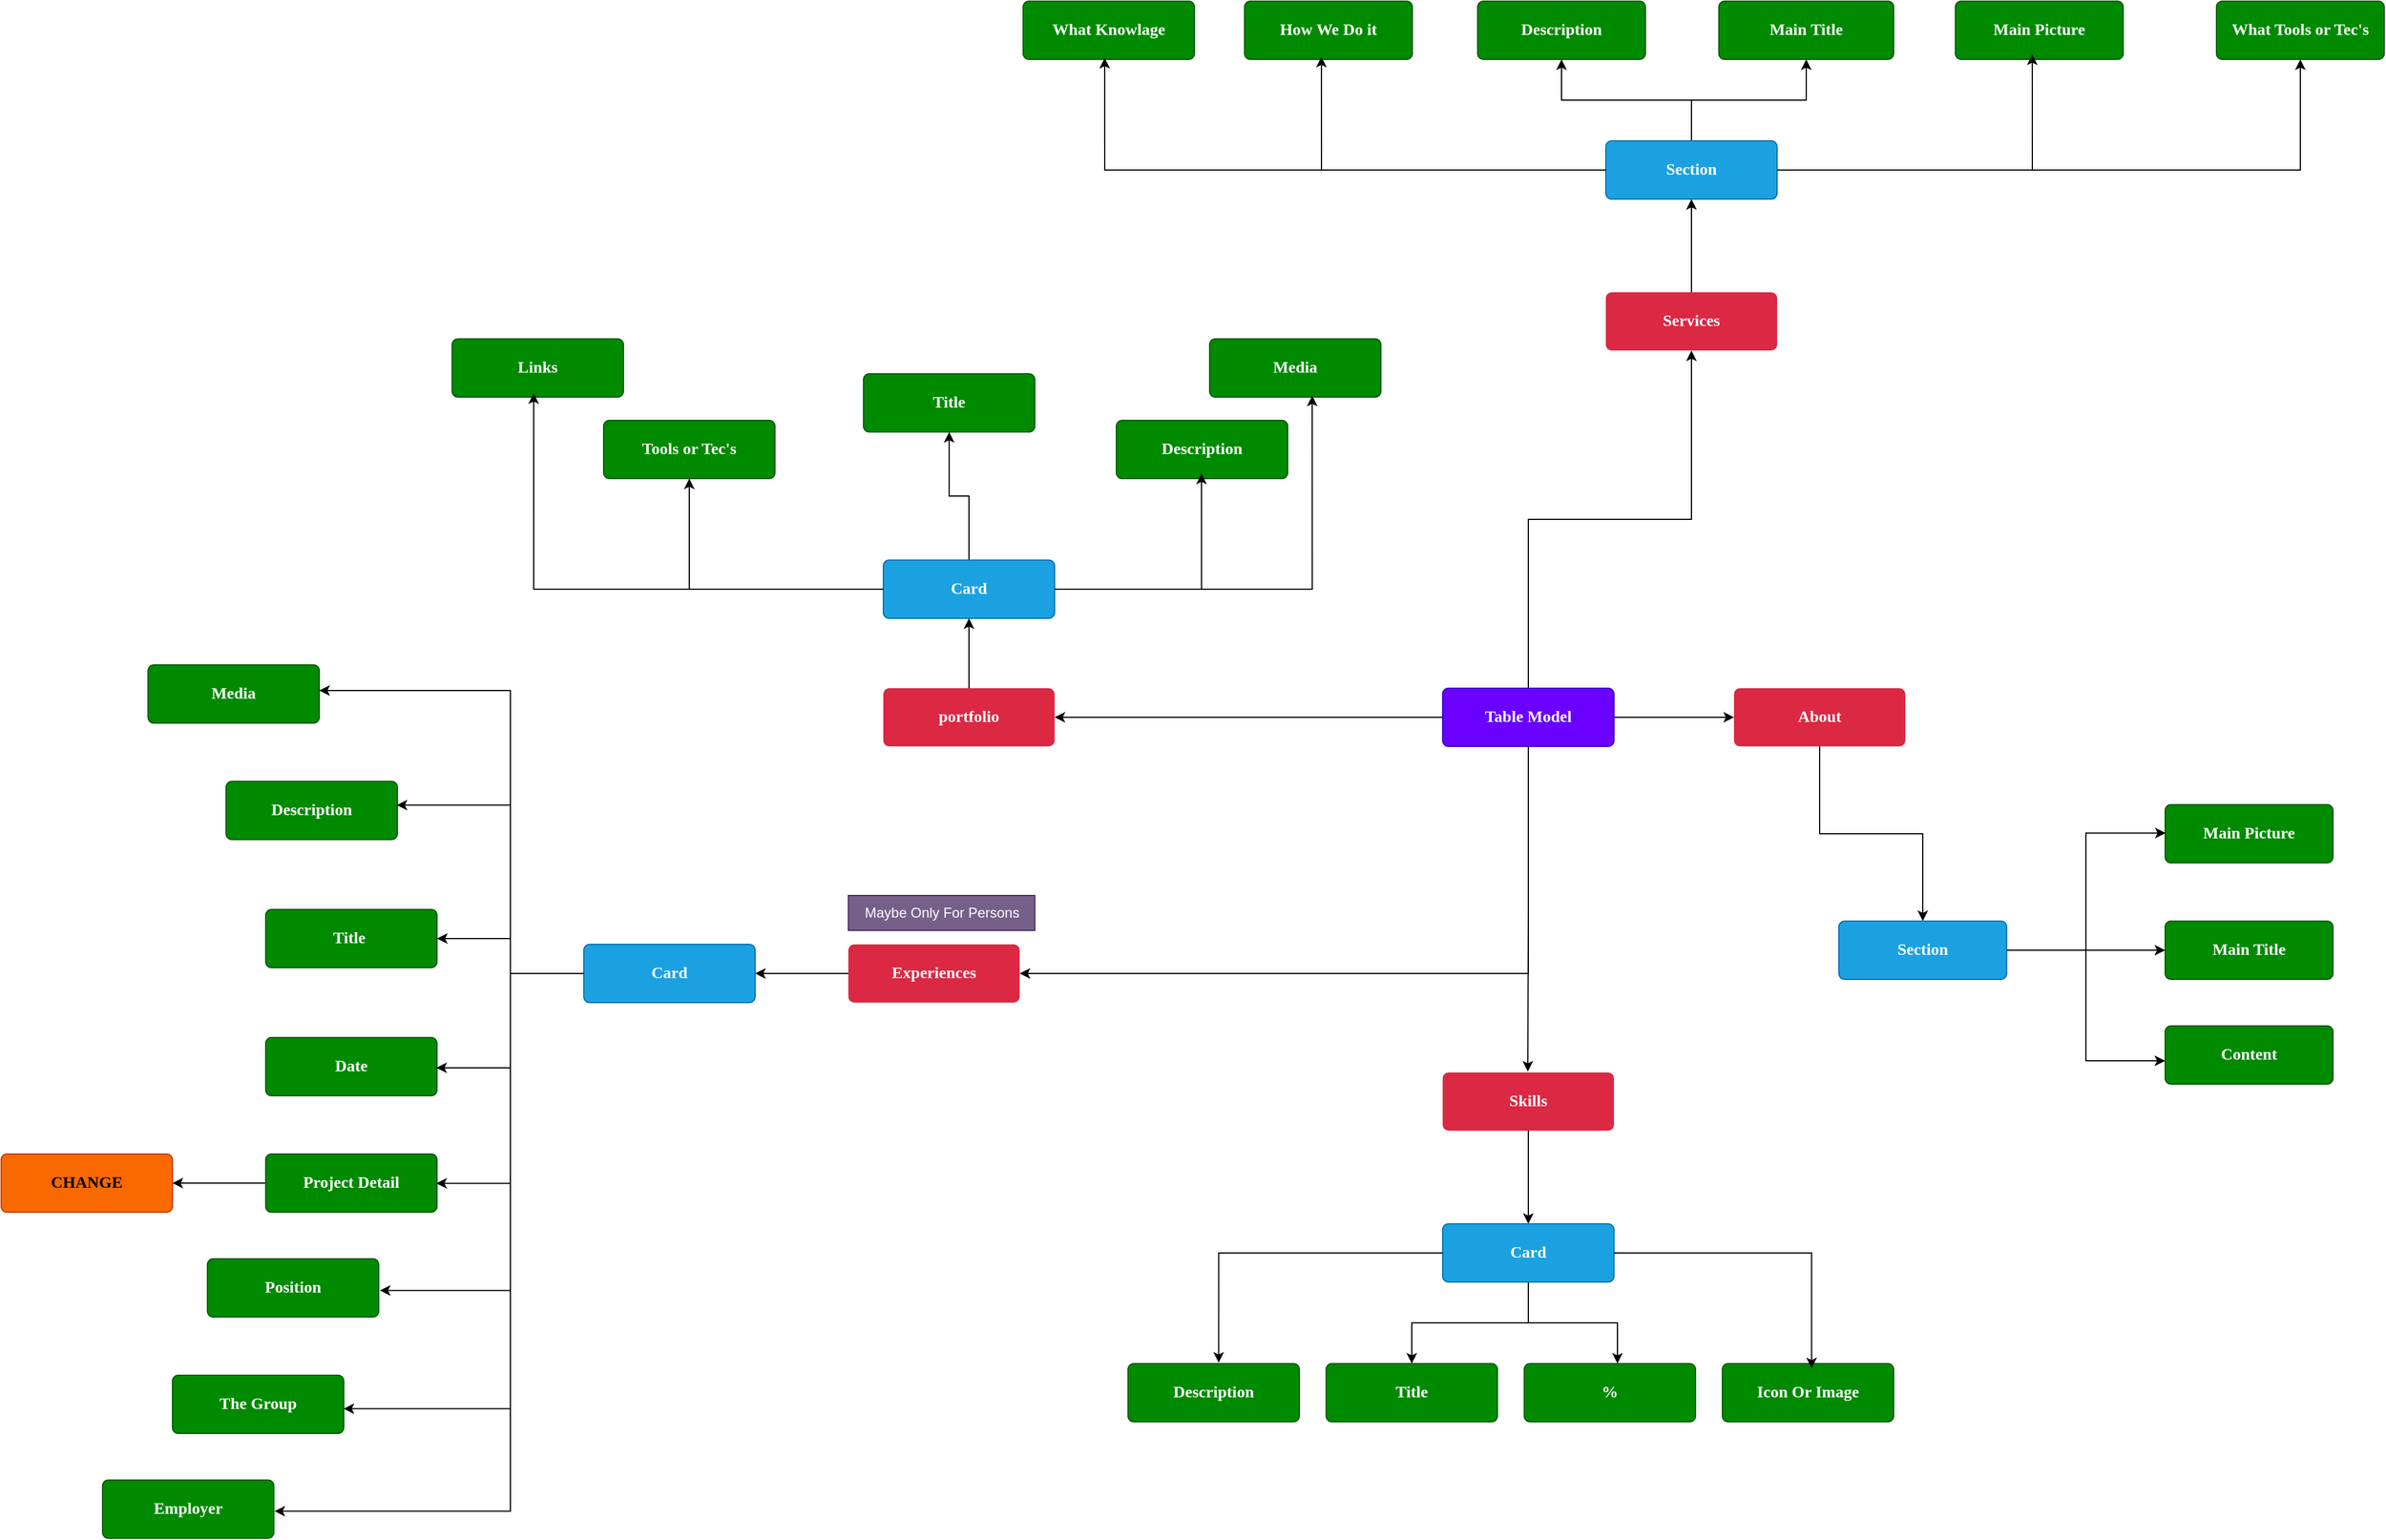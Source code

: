 <mxfile version="25.0.3">
  <diagram name="Page-1" id="B0dQ9t5vIfnBNFozEAjo">
    <mxGraphModel dx="4325" dy="2663" grid="1" gridSize="10" guides="1" tooltips="1" connect="1" arrows="1" fold="1" page="1" pageScale="1" pageWidth="850" pageHeight="1100" math="0" shadow="0">
      <root>
        <mxCell id="0" />
        <mxCell id="1" parent="0" />
        <mxCell id="iWuKo2unq0pDLqxy-SCR-3" value="" style="edgeStyle=orthogonalEdgeStyle;rounded=0;orthogonalLoop=1;jettySize=auto;html=1;" parent="1" source="iWuKo2unq0pDLqxy-SCR-1" target="iWuKo2unq0pDLqxy-SCR-2" edge="1">
          <mxGeometry relative="1" as="geometry" />
        </mxCell>
        <mxCell id="iWuKo2unq0pDLqxy-SCR-9" value="" style="edgeStyle=orthogonalEdgeStyle;rounded=0;orthogonalLoop=1;jettySize=auto;html=1;" parent="1" source="iWuKo2unq0pDLqxy-SCR-1" target="iWuKo2unq0pDLqxy-SCR-8" edge="1">
          <mxGeometry relative="1" as="geometry" />
        </mxCell>
        <mxCell id="iWuKo2unq0pDLqxy-SCR-11" value="" style="edgeStyle=orthogonalEdgeStyle;rounded=0;orthogonalLoop=1;jettySize=auto;html=1;" parent="1" source="iWuKo2unq0pDLqxy-SCR-1" target="iWuKo2unq0pDLqxy-SCR-10" edge="1">
          <mxGeometry relative="1" as="geometry" />
        </mxCell>
        <mxCell id="iWuKo2unq0pDLqxy-SCR-1" value="&lt;div style=&quot;forced-color-adjust: none;&quot;&gt;Table Model&lt;/div&gt;" style="html=1;shadow=0;dashed=0;shape=mxgraph.bootstrap.rrect;rSize=5;strokeColor=#3700CC;strokeWidth=1;fillColor=#6a00ff;fontColor=#ffffff;whiteSpace=wrap;align=center;verticalAlign=middle;spacingLeft=0;fontStyle=1;fontSize=14;spacing=5;rounded=1;glass=0;fillStyle=auto;fontFamily=Comic Sans MS;horizontal=1;textDirection=rtl;points=[];" parent="1" vertex="1">
          <mxGeometry x="310" y="20" width="147" height="50" as="geometry" />
        </mxCell>
        <mxCell id="0TLHP9tp1CeTdiGU-a-j-77" value="" style="edgeStyle=orthogonalEdgeStyle;rounded=0;orthogonalLoop=1;jettySize=auto;html=1;" edge="1" parent="1" source="iWuKo2unq0pDLqxy-SCR-2" target="0TLHP9tp1CeTdiGU-a-j-76">
          <mxGeometry relative="1" as="geometry" />
        </mxCell>
        <mxCell id="iWuKo2unq0pDLqxy-SCR-2" value="&lt;div style=&quot;forced-color-adjust: none;&quot;&gt;Services&lt;/div&gt;" style="html=1;shadow=0;dashed=0;shape=mxgraph.bootstrap.rrect;rSize=5;strokeColor=none;strokeWidth=1;fillColor=#DB2843;fontColor=#FFFFFF;whiteSpace=wrap;align=center;verticalAlign=middle;spacingLeft=0;fontStyle=1;fontSize=14;spacing=5;rounded=1;glass=0;fillStyle=auto;fontFamily=Comic Sans MS;horizontal=1;textDirection=rtl;points=[];" parent="1" vertex="1">
          <mxGeometry x="450" y="-320" width="147" height="50" as="geometry" />
        </mxCell>
        <mxCell id="0TLHP9tp1CeTdiGU-a-j-2" value="" style="edgeStyle=orthogonalEdgeStyle;rounded=0;orthogonalLoop=1;jettySize=auto;html=1;" edge="1" parent="1" source="iWuKo2unq0pDLqxy-SCR-8" target="0TLHP9tp1CeTdiGU-a-j-1">
          <mxGeometry relative="1" as="geometry" />
        </mxCell>
        <mxCell id="iWuKo2unq0pDLqxy-SCR-8" value="&lt;div style=&quot;forced-color-adjust: none;&quot;&gt;About&lt;/div&gt;" style="html=1;shadow=0;dashed=0;shape=mxgraph.bootstrap.rrect;rSize=5;strokeColor=none;strokeWidth=1;fillColor=#DB2843;fontColor=#FFFFFF;whiteSpace=wrap;align=center;verticalAlign=middle;spacingLeft=0;fontStyle=1;fontSize=14;spacing=5;rounded=1;glass=0;fillStyle=auto;fontFamily=Comic Sans MS;horizontal=1;textDirection=rtl;points=[];" parent="1" vertex="1">
          <mxGeometry x="560" y="20" width="147" height="50" as="geometry" />
        </mxCell>
        <mxCell id="0TLHP9tp1CeTdiGU-a-j-58" value="" style="edgeStyle=orthogonalEdgeStyle;rounded=0;orthogonalLoop=1;jettySize=auto;html=1;" edge="1" parent="1" source="iWuKo2unq0pDLqxy-SCR-10" target="0TLHP9tp1CeTdiGU-a-j-57">
          <mxGeometry relative="1" as="geometry" />
        </mxCell>
        <mxCell id="iWuKo2unq0pDLqxy-SCR-10" value="&lt;div style=&quot;forced-color-adjust: none;&quot;&gt;portfolio&lt;/div&gt;" style="html=1;shadow=0;dashed=0;shape=mxgraph.bootstrap.rrect;rSize=5;strokeColor=none;strokeWidth=1;fillColor=#DB2843;fontColor=#FFFFFF;whiteSpace=wrap;align=center;verticalAlign=middle;spacingLeft=0;fontStyle=1;fontSize=14;spacing=5;rounded=1;glass=0;fillStyle=auto;fontFamily=Comic Sans MS;horizontal=1;textDirection=rtl;points=[];" parent="1" vertex="1">
          <mxGeometry x="-170" y="20" width="147" height="50" as="geometry" />
        </mxCell>
        <mxCell id="0TLHP9tp1CeTdiGU-a-j-27" value="" style="edgeStyle=orthogonalEdgeStyle;rounded=0;orthogonalLoop=1;jettySize=auto;html=1;" edge="1" parent="1" source="iWuKo2unq0pDLqxy-SCR-12" target="0TLHP9tp1CeTdiGU-a-j-26">
          <mxGeometry relative="1" as="geometry" />
        </mxCell>
        <mxCell id="iWuKo2unq0pDLqxy-SCR-12" value="&lt;div style=&quot;forced-color-adjust: none;&quot;&gt;Experiences&lt;/div&gt;" style="html=1;shadow=0;dashed=0;shape=mxgraph.bootstrap.rrect;rSize=5;strokeColor=none;strokeWidth=1;fillColor=#DB2843;fontColor=#FFFFFF;whiteSpace=wrap;align=center;verticalAlign=middle;spacingLeft=0;fontStyle=1;fontSize=14;spacing=5;rounded=1;glass=0;fillStyle=auto;fontFamily=Comic Sans MS;horizontal=1;textDirection=rtl;points=[];" parent="1" vertex="1">
          <mxGeometry x="-200" y="240" width="147" height="50" as="geometry" />
        </mxCell>
        <mxCell id="0TLHP9tp1CeTdiGU-a-j-14" value="" style="edgeStyle=orthogonalEdgeStyle;rounded=0;orthogonalLoop=1;jettySize=auto;html=1;" edge="1" parent="1" source="iWuKo2unq0pDLqxy-SCR-14" target="0TLHP9tp1CeTdiGU-a-j-13">
          <mxGeometry relative="1" as="geometry" />
        </mxCell>
        <mxCell id="iWuKo2unq0pDLqxy-SCR-14" value="&lt;div style=&quot;forced-color-adjust: none;&quot;&gt;Skills&lt;/div&gt;" style="html=1;shadow=0;dashed=0;shape=mxgraph.bootstrap.rrect;rSize=5;strokeColor=none;strokeWidth=1;fillColor=#DB2843;fontColor=#FFFFFF;whiteSpace=wrap;align=center;verticalAlign=middle;spacingLeft=0;fontStyle=1;fontSize=14;spacing=5;rounded=1;glass=0;fillStyle=auto;fontFamily=Comic Sans MS;horizontal=1;textDirection=rtl;points=[];" parent="1" vertex="1">
          <mxGeometry x="310" y="350" width="147" height="50" as="geometry" />
        </mxCell>
        <mxCell id="iWuKo2unq0pDLqxy-SCR-15" style="edgeStyle=orthogonalEdgeStyle;rounded=0;orthogonalLoop=1;jettySize=auto;html=1;entryX=0.497;entryY=-0.016;entryDx=0;entryDy=0;entryPerimeter=0;" parent="1" source="iWuKo2unq0pDLqxy-SCR-1" target="iWuKo2unq0pDLqxy-SCR-14" edge="1">
          <mxGeometry relative="1" as="geometry" />
        </mxCell>
        <mxCell id="iWuKo2unq0pDLqxy-SCR-16" style="edgeStyle=orthogonalEdgeStyle;rounded=0;orthogonalLoop=1;jettySize=auto;html=1;" parent="1" source="iWuKo2unq0pDLqxy-SCR-1" target="iWuKo2unq0pDLqxy-SCR-12" edge="1">
          <mxGeometry relative="1" as="geometry">
            <Array as="points">
              <mxPoint x="384" y="265" />
            </Array>
          </mxGeometry>
        </mxCell>
        <mxCell id="0TLHP9tp1CeTdiGU-a-j-4" value="" style="edgeStyle=orthogonalEdgeStyle;rounded=0;orthogonalLoop=1;jettySize=auto;html=1;" edge="1" parent="1" source="0TLHP9tp1CeTdiGU-a-j-1" target="0TLHP9tp1CeTdiGU-a-j-3">
          <mxGeometry relative="1" as="geometry">
            <Array as="points">
              <mxPoint x="890" y="245" />
              <mxPoint x="890" y="245" />
            </Array>
          </mxGeometry>
        </mxCell>
        <mxCell id="0TLHP9tp1CeTdiGU-a-j-1" value="&lt;div style=&quot;forced-color-adjust: none;&quot;&gt;Section&lt;/div&gt;" style="html=1;shadow=0;dashed=0;shape=mxgraph.bootstrap.rrect;rSize=5;strokeColor=#006EAF;strokeWidth=1;fillColor=#1ba1e2;fontColor=#ffffff;whiteSpace=wrap;align=center;verticalAlign=middle;spacingLeft=0;fontStyle=1;fontSize=14;spacing=5;rounded=1;glass=0;fillStyle=auto;fontFamily=Comic Sans MS;horizontal=1;textDirection=rtl;points=[];" vertex="1" parent="1">
          <mxGeometry x="650" y="220" width="144" height="50" as="geometry" />
        </mxCell>
        <mxCell id="0TLHP9tp1CeTdiGU-a-j-3" value="&lt;div style=&quot;forced-color-adjust: none;&quot;&gt;Main Title&lt;/div&gt;" style="html=1;shadow=0;dashed=0;shape=mxgraph.bootstrap.rrect;rSize=5;strokeColor=#005700;strokeWidth=1;fillColor=#008a00;fontColor=#ffffff;whiteSpace=wrap;align=center;verticalAlign=middle;spacingLeft=0;fontStyle=1;fontSize=14;spacing=5;rounded=1;glass=0;fillStyle=auto;fontFamily=Comic Sans MS;horizontal=1;textDirection=rtl;points=[];" vertex="1" parent="1">
          <mxGeometry x="930" y="220" width="144" height="50" as="geometry" />
        </mxCell>
        <mxCell id="0TLHP9tp1CeTdiGU-a-j-5" value="&lt;div style=&quot;forced-color-adjust: none;&quot;&gt;Main Picture&lt;/div&gt;" style="html=1;shadow=0;dashed=0;shape=mxgraph.bootstrap.rrect;rSize=5;strokeColor=#005700;strokeWidth=1;fillColor=#008a00;fontColor=#ffffff;whiteSpace=wrap;align=center;verticalAlign=middle;spacingLeft=0;fontStyle=1;fontSize=14;spacing=5;rounded=1;glass=0;fillStyle=auto;fontFamily=Comic Sans MS;horizontal=1;textDirection=rtl;points=[];" vertex="1" parent="1">
          <mxGeometry x="930" y="120" width="144" height="50" as="geometry" />
        </mxCell>
        <mxCell id="0TLHP9tp1CeTdiGU-a-j-7" value="&lt;div style=&quot;forced-color-adjust: none;&quot;&gt;Content&lt;/div&gt;" style="html=1;shadow=0;dashed=0;shape=mxgraph.bootstrap.rrect;rSize=5;strokeColor=#005700;strokeWidth=1;fillColor=#008a00;fontColor=#ffffff;whiteSpace=wrap;align=center;verticalAlign=middle;spacingLeft=0;fontStyle=1;fontSize=14;spacing=5;rounded=1;glass=0;fillStyle=auto;fontFamily=Comic Sans MS;horizontal=1;textDirection=rtl;points=[];" vertex="1" parent="1">
          <mxGeometry x="930" y="310" width="144" height="50" as="geometry" />
        </mxCell>
        <mxCell id="0TLHP9tp1CeTdiGU-a-j-10" style="edgeStyle=orthogonalEdgeStyle;rounded=0;orthogonalLoop=1;jettySize=auto;html=1;entryX=0.003;entryY=0.488;entryDx=0;entryDy=0;entryPerimeter=0;" edge="1" parent="1" source="0TLHP9tp1CeTdiGU-a-j-1" target="0TLHP9tp1CeTdiGU-a-j-5">
          <mxGeometry relative="1" as="geometry" />
        </mxCell>
        <mxCell id="0TLHP9tp1CeTdiGU-a-j-12" style="edgeStyle=orthogonalEdgeStyle;rounded=0;orthogonalLoop=1;jettySize=auto;html=1;entryX=0;entryY=0.6;entryDx=0;entryDy=0;entryPerimeter=0;" edge="1" parent="1" source="0TLHP9tp1CeTdiGU-a-j-1" target="0TLHP9tp1CeTdiGU-a-j-7">
          <mxGeometry relative="1" as="geometry" />
        </mxCell>
        <mxCell id="0TLHP9tp1CeTdiGU-a-j-16" value="" style="edgeStyle=orthogonalEdgeStyle;rounded=0;orthogonalLoop=1;jettySize=auto;html=1;" edge="1" parent="1" source="0TLHP9tp1CeTdiGU-a-j-13" target="0TLHP9tp1CeTdiGU-a-j-15">
          <mxGeometry relative="1" as="geometry" />
        </mxCell>
        <mxCell id="0TLHP9tp1CeTdiGU-a-j-25" style="edgeStyle=orthogonalEdgeStyle;rounded=0;orthogonalLoop=1;jettySize=auto;html=1;" edge="1" parent="1" source="0TLHP9tp1CeTdiGU-a-j-13" target="0TLHP9tp1CeTdiGU-a-j-21">
          <mxGeometry relative="1" as="geometry">
            <Array as="points">
              <mxPoint x="384" y="565" />
              <mxPoint x="460" y="565" />
            </Array>
          </mxGeometry>
        </mxCell>
        <mxCell id="0TLHP9tp1CeTdiGU-a-j-13" value="&lt;div style=&quot;forced-color-adjust: none;&quot;&gt;Card&lt;/div&gt;" style="html=1;shadow=0;dashed=0;shape=mxgraph.bootstrap.rrect;rSize=5;strokeColor=#006EAF;strokeWidth=1;fillColor=#1ba1e2;fontColor=#ffffff;whiteSpace=wrap;align=center;verticalAlign=middle;spacingLeft=0;fontStyle=1;fontSize=14;spacing=5;rounded=1;glass=0;fillStyle=auto;fontFamily=Comic Sans MS;horizontal=1;textDirection=rtl;points=[];" vertex="1" parent="1">
          <mxGeometry x="310" y="480" width="147" height="50" as="geometry" />
        </mxCell>
        <mxCell id="0TLHP9tp1CeTdiGU-a-j-15" value="&lt;div style=&quot;forced-color-adjust: none;&quot;&gt;Title&lt;/div&gt;" style="html=1;shadow=0;dashed=0;shape=mxgraph.bootstrap.rrect;rSize=5;strokeColor=#005700;strokeWidth=1;fillColor=#008a00;fontColor=#ffffff;whiteSpace=wrap;align=center;verticalAlign=middle;spacingLeft=0;fontStyle=1;fontSize=14;spacing=5;rounded=1;glass=0;fillStyle=auto;fontFamily=Comic Sans MS;horizontal=1;textDirection=rtl;points=[];" vertex="1" parent="1">
          <mxGeometry x="210" y="600" width="147" height="50" as="geometry" />
        </mxCell>
        <mxCell id="0TLHP9tp1CeTdiGU-a-j-17" value="&lt;div style=&quot;forced-color-adjust: none;&quot;&gt;Icon Or Image&lt;/div&gt;" style="html=1;shadow=0;dashed=0;shape=mxgraph.bootstrap.rrect;rSize=5;strokeColor=#005700;strokeWidth=1;fillColor=#008a00;fontColor=#ffffff;whiteSpace=wrap;align=center;verticalAlign=middle;spacingLeft=0;fontStyle=1;fontSize=14;spacing=5;rounded=1;glass=0;fillStyle=auto;fontFamily=Comic Sans MS;horizontal=1;textDirection=rtl;points=[];" vertex="1" parent="1">
          <mxGeometry x="550" y="600" width="147" height="50" as="geometry" />
        </mxCell>
        <mxCell id="0TLHP9tp1CeTdiGU-a-j-19" value="&lt;div style=&quot;forced-color-adjust: none;&quot;&gt;Description&lt;/div&gt;" style="html=1;shadow=0;dashed=0;shape=mxgraph.bootstrap.rrect;rSize=5;strokeColor=#005700;strokeWidth=1;fillColor=#008a00;fontColor=#ffffff;whiteSpace=wrap;align=center;verticalAlign=middle;spacingLeft=0;fontStyle=1;fontSize=14;spacing=5;rounded=1;glass=0;fillStyle=auto;fontFamily=Comic Sans MS;horizontal=1;textDirection=rtl;points=[];" vertex="1" parent="1">
          <mxGeometry x="40" y="600" width="147" height="50" as="geometry" />
        </mxCell>
        <mxCell id="0TLHP9tp1CeTdiGU-a-j-21" value="&lt;div style=&quot;forced-color-adjust: none;&quot;&gt;%&lt;/div&gt;" style="html=1;shadow=0;dashed=0;shape=mxgraph.bootstrap.rrect;rSize=5;strokeColor=#005700;strokeWidth=1;fillColor=#008a00;fontColor=#ffffff;whiteSpace=wrap;align=center;verticalAlign=middle;spacingLeft=0;fontStyle=1;fontSize=14;spacing=5;rounded=1;glass=0;fillStyle=auto;fontFamily=Comic Sans MS;horizontal=1;textDirection=rtl;points=[];" vertex="1" parent="1">
          <mxGeometry x="380" y="600" width="147" height="50" as="geometry" />
        </mxCell>
        <mxCell id="0TLHP9tp1CeTdiGU-a-j-23" style="edgeStyle=orthogonalEdgeStyle;rounded=0;orthogonalLoop=1;jettySize=auto;html=1;entryX=0.521;entryY=0.08;entryDx=0;entryDy=0;entryPerimeter=0;" edge="1" parent="1" source="0TLHP9tp1CeTdiGU-a-j-13" target="0TLHP9tp1CeTdiGU-a-j-17">
          <mxGeometry relative="1" as="geometry" />
        </mxCell>
        <mxCell id="0TLHP9tp1CeTdiGU-a-j-24" style="edgeStyle=orthogonalEdgeStyle;rounded=0;orthogonalLoop=1;jettySize=auto;html=1;entryX=0.529;entryY=-0.016;entryDx=0;entryDy=0;entryPerimeter=0;" edge="1" parent="1" source="0TLHP9tp1CeTdiGU-a-j-13" target="0TLHP9tp1CeTdiGU-a-j-19">
          <mxGeometry relative="1" as="geometry" />
        </mxCell>
        <mxCell id="0TLHP9tp1CeTdiGU-a-j-29" value="" style="edgeStyle=orthogonalEdgeStyle;rounded=0;orthogonalLoop=1;jettySize=auto;html=1;" edge="1" parent="1" source="0TLHP9tp1CeTdiGU-a-j-26" target="0TLHP9tp1CeTdiGU-a-j-28">
          <mxGeometry relative="1" as="geometry" />
        </mxCell>
        <mxCell id="0TLHP9tp1CeTdiGU-a-j-26" value="&lt;div style=&quot;forced-color-adjust: none;&quot;&gt;Card&lt;/div&gt;" style="html=1;shadow=0;dashed=0;shape=mxgraph.bootstrap.rrect;rSize=5;strokeColor=#006EAF;strokeWidth=1;fillColor=#1ba1e2;fontColor=#ffffff;whiteSpace=wrap;align=center;verticalAlign=middle;spacingLeft=0;fontStyle=1;fontSize=14;spacing=5;rounded=1;glass=0;fillStyle=auto;fontFamily=Comic Sans MS;horizontal=1;textDirection=rtl;points=[];" vertex="1" parent="1">
          <mxGeometry x="-427" y="240" width="147" height="50" as="geometry" />
        </mxCell>
        <mxCell id="0TLHP9tp1CeTdiGU-a-j-28" value="&lt;div style=&quot;forced-color-adjust: none;&quot;&gt;&amp;nbsp;Title&lt;/div&gt;" style="html=1;shadow=0;dashed=0;shape=mxgraph.bootstrap.rrect;rSize=5;strokeColor=#005700;strokeWidth=1;fillColor=#008a00;fontColor=#ffffff;whiteSpace=wrap;align=center;verticalAlign=middle;spacingLeft=0;fontStyle=1;fontSize=14;spacing=5;rounded=1;glass=0;fillStyle=auto;fontFamily=Comic Sans MS;horizontal=1;textDirection=rtl;points=[];" vertex="1" parent="1">
          <mxGeometry x="-700" y="210" width="147" height="50" as="geometry" />
        </mxCell>
        <mxCell id="0TLHP9tp1CeTdiGU-a-j-30" value="&lt;div style=&quot;forced-color-adjust: none;&quot;&gt;Date&lt;/div&gt;" style="html=1;shadow=0;dashed=0;shape=mxgraph.bootstrap.rrect;rSize=5;strokeColor=#005700;strokeWidth=1;fillColor=#008a00;fontColor=#ffffff;whiteSpace=wrap;align=center;verticalAlign=middle;spacingLeft=0;fontStyle=1;fontSize=14;spacing=5;rounded=1;glass=0;fillStyle=auto;fontFamily=Comic Sans MS;horizontal=1;textDirection=rtl;points=[];" vertex="1" parent="1">
          <mxGeometry x="-700" y="320" width="147" height="50" as="geometry" />
        </mxCell>
        <mxCell id="0TLHP9tp1CeTdiGU-a-j-32" value="&lt;div style=&quot;forced-color-adjust: none;&quot;&gt;Description&lt;/div&gt;" style="html=1;shadow=0;dashed=0;shape=mxgraph.bootstrap.rrect;rSize=5;strokeColor=#005700;strokeWidth=1;fillColor=#008a00;fontColor=#ffffff;whiteSpace=wrap;align=center;verticalAlign=middle;spacingLeft=0;fontStyle=1;fontSize=14;spacing=5;rounded=1;glass=0;fillStyle=auto;fontFamily=Comic Sans MS;horizontal=1;textDirection=rtl;points=[];" vertex="1" parent="1">
          <mxGeometry x="-734" y="100" width="147" height="50" as="geometry" />
        </mxCell>
        <mxCell id="0TLHP9tp1CeTdiGU-a-j-34" value="&lt;div style=&quot;forced-color-adjust: none;&quot;&gt;Position&lt;/div&gt;" style="html=1;shadow=0;dashed=0;shape=mxgraph.bootstrap.rrect;rSize=5;strokeColor=#005700;strokeWidth=1;fillColor=#008a00;fontColor=#ffffff;whiteSpace=wrap;align=center;verticalAlign=middle;spacingLeft=0;fontStyle=1;fontSize=14;spacing=5;rounded=1;glass=0;fillStyle=auto;fontFamily=Comic Sans MS;horizontal=1;textDirection=rtl;points=[];" vertex="1" parent="1">
          <mxGeometry x="-750" y="510" width="147" height="50" as="geometry" />
        </mxCell>
        <mxCell id="0TLHP9tp1CeTdiGU-a-j-36" value="&lt;div style=&quot;forced-color-adjust: none;&quot;&gt;The Group&lt;/div&gt;" style="html=1;shadow=0;dashed=0;shape=mxgraph.bootstrap.rrect;rSize=5;strokeColor=#005700;strokeWidth=1;fillColor=#008a00;fontColor=#ffffff;whiteSpace=wrap;align=center;verticalAlign=middle;spacingLeft=0;fontStyle=1;fontSize=14;spacing=5;rounded=1;glass=0;fillStyle=auto;fontFamily=Comic Sans MS;horizontal=1;textDirection=rtl;points=[];" vertex="1" parent="1">
          <mxGeometry x="-780" y="610" width="147" height="50" as="geometry" />
        </mxCell>
        <mxCell id="0TLHP9tp1CeTdiGU-a-j-38" value="&lt;div style=&quot;forced-color-adjust: none;&quot;&gt;Employer&lt;/div&gt;" style="html=1;shadow=0;dashed=0;shape=mxgraph.bootstrap.rrect;rSize=5;strokeColor=#005700;strokeWidth=1;fillColor=#008a00;fontColor=#ffffff;whiteSpace=wrap;align=center;verticalAlign=middle;spacingLeft=0;fontStyle=1;fontSize=14;spacing=5;rounded=1;glass=0;fillStyle=auto;fontFamily=Comic Sans MS;horizontal=1;textDirection=rtl;points=[];" vertex="1" parent="1">
          <mxGeometry x="-840" y="700" width="147" height="50" as="geometry" />
        </mxCell>
        <mxCell id="0TLHP9tp1CeTdiGU-a-j-40" value="&lt;div style=&quot;forced-color-adjust: none;&quot;&gt;Media&lt;/div&gt;" style="html=1;shadow=0;dashed=0;shape=mxgraph.bootstrap.rrect;rSize=5;strokeColor=#005700;strokeWidth=1;fillColor=#008a00;fontColor=#ffffff;whiteSpace=wrap;align=center;verticalAlign=middle;spacingLeft=0;fontStyle=1;fontSize=14;spacing=5;rounded=1;glass=0;fillStyle=auto;fontFamily=Comic Sans MS;horizontal=1;textDirection=rtl;points=[];" vertex="1" parent="1">
          <mxGeometry x="-801" width="147" height="50" as="geometry" />
        </mxCell>
        <mxCell id="0TLHP9tp1CeTdiGU-a-j-50" value="" style="edgeStyle=orthogonalEdgeStyle;rounded=0;orthogonalLoop=1;jettySize=auto;html=1;" edge="1" parent="1" source="0TLHP9tp1CeTdiGU-a-j-42" target="0TLHP9tp1CeTdiGU-a-j-49">
          <mxGeometry relative="1" as="geometry" />
        </mxCell>
        <mxCell id="0TLHP9tp1CeTdiGU-a-j-42" value="&lt;div style=&quot;forced-color-adjust: none;&quot;&gt;Project Detail&lt;/div&gt;" style="html=1;shadow=0;dashed=0;shape=mxgraph.bootstrap.rrect;rSize=5;strokeColor=#005700;strokeWidth=1;fillColor=#008a00;fontColor=#ffffff;whiteSpace=wrap;align=center;verticalAlign=middle;spacingLeft=0;fontStyle=1;fontSize=14;spacing=5;rounded=1;glass=0;fillStyle=auto;fontFamily=Comic Sans MS;horizontal=1;textDirection=rtl;points=[];" vertex="1" parent="1">
          <mxGeometry x="-700" y="420" width="147" height="50" as="geometry" />
        </mxCell>
        <mxCell id="0TLHP9tp1CeTdiGU-a-j-47" style="edgeStyle=orthogonalEdgeStyle;rounded=0;orthogonalLoop=1;jettySize=auto;html=1;entryX=0.996;entryY=0.52;entryDx=0;entryDy=0;entryPerimeter=0;" edge="1" parent="1" source="0TLHP9tp1CeTdiGU-a-j-26" target="0TLHP9tp1CeTdiGU-a-j-30">
          <mxGeometry relative="1" as="geometry" />
        </mxCell>
        <mxCell id="0TLHP9tp1CeTdiGU-a-j-48" style="edgeStyle=orthogonalEdgeStyle;rounded=0;orthogonalLoop=1;jettySize=auto;html=1;entryX=0.996;entryY=0.504;entryDx=0;entryDy=0;entryPerimeter=0;" edge="1" parent="1" source="0TLHP9tp1CeTdiGU-a-j-26" target="0TLHP9tp1CeTdiGU-a-j-42">
          <mxGeometry relative="1" as="geometry" />
        </mxCell>
        <mxCell id="0TLHP9tp1CeTdiGU-a-j-49" value="&lt;div style=&quot;forced-color-adjust: none;&quot;&gt;CHANGE&lt;/div&gt;" style="html=1;shadow=0;dashed=0;shape=mxgraph.bootstrap.rrect;rSize=5;strokeColor=#C73500;strokeWidth=1;fillColor=#fa6800;fontColor=#000000;whiteSpace=wrap;align=center;verticalAlign=middle;spacingLeft=0;fontStyle=1;fontSize=14;spacing=5;rounded=1;glass=0;fillStyle=auto;fontFamily=Comic Sans MS;horizontal=1;textDirection=rtl;points=[];" vertex="1" parent="1">
          <mxGeometry x="-927" y="420" width="147" height="50" as="geometry" />
        </mxCell>
        <mxCell id="0TLHP9tp1CeTdiGU-a-j-51" style="edgeStyle=orthogonalEdgeStyle;rounded=0;orthogonalLoop=1;jettySize=auto;html=1;entryX=0.996;entryY=0.408;entryDx=0;entryDy=0;entryPerimeter=0;" edge="1" parent="1" source="0TLHP9tp1CeTdiGU-a-j-26" target="0TLHP9tp1CeTdiGU-a-j-32">
          <mxGeometry relative="1" as="geometry">
            <Array as="points">
              <mxPoint x="-490" y="265" />
              <mxPoint x="-490" y="120" />
            </Array>
          </mxGeometry>
        </mxCell>
        <mxCell id="0TLHP9tp1CeTdiGU-a-j-52" style="edgeStyle=orthogonalEdgeStyle;rounded=0;orthogonalLoop=1;jettySize=auto;html=1;entryX=1;entryY=0.44;entryDx=0;entryDy=0;entryPerimeter=0;" edge="1" parent="1" source="0TLHP9tp1CeTdiGU-a-j-26" target="0TLHP9tp1CeTdiGU-a-j-40">
          <mxGeometry relative="1" as="geometry">
            <Array as="points">
              <mxPoint x="-490" y="265" />
              <mxPoint x="-490" y="22" />
            </Array>
          </mxGeometry>
        </mxCell>
        <mxCell id="0TLHP9tp1CeTdiGU-a-j-53" style="edgeStyle=orthogonalEdgeStyle;rounded=0;orthogonalLoop=1;jettySize=auto;html=1;entryX=1.007;entryY=0.544;entryDx=0;entryDy=0;entryPerimeter=0;" edge="1" parent="1" source="0TLHP9tp1CeTdiGU-a-j-26" target="0TLHP9tp1CeTdiGU-a-j-34">
          <mxGeometry relative="1" as="geometry">
            <Array as="points">
              <mxPoint x="-490" y="265" />
              <mxPoint x="-490" y="537" />
            </Array>
          </mxGeometry>
        </mxCell>
        <mxCell id="0TLHP9tp1CeTdiGU-a-j-54" style="edgeStyle=orthogonalEdgeStyle;rounded=0;orthogonalLoop=1;jettySize=auto;html=1;entryX=0.999;entryY=0.576;entryDx=0;entryDy=0;entryPerimeter=0;" edge="1" parent="1" source="0TLHP9tp1CeTdiGU-a-j-26" target="0TLHP9tp1CeTdiGU-a-j-36">
          <mxGeometry relative="1" as="geometry">
            <Array as="points">
              <mxPoint x="-490" y="265" />
              <mxPoint x="-490" y="639" />
            </Array>
          </mxGeometry>
        </mxCell>
        <mxCell id="0TLHP9tp1CeTdiGU-a-j-55" style="edgeStyle=orthogonalEdgeStyle;rounded=0;orthogonalLoop=1;jettySize=auto;html=1;entryX=1.004;entryY=0.536;entryDx=0;entryDy=0;entryPerimeter=0;" edge="1" parent="1" source="0TLHP9tp1CeTdiGU-a-j-26" target="0TLHP9tp1CeTdiGU-a-j-38">
          <mxGeometry relative="1" as="geometry">
            <Array as="points">
              <mxPoint x="-490" y="265" />
              <mxPoint x="-490" y="727" />
            </Array>
          </mxGeometry>
        </mxCell>
        <mxCell id="0TLHP9tp1CeTdiGU-a-j-56" value="Maybe Only For Persons" style="text;html=1;align=center;verticalAlign=middle;resizable=0;points=[];autosize=1;strokeColor=#432D57;fillColor=#76608a;fontColor=#ffffff;" vertex="1" parent="1">
          <mxGeometry x="-200" y="198" width="160" height="30" as="geometry" />
        </mxCell>
        <mxCell id="0TLHP9tp1CeTdiGU-a-j-60" value="" style="edgeStyle=orthogonalEdgeStyle;rounded=0;orthogonalLoop=1;jettySize=auto;html=1;" edge="1" parent="1" source="0TLHP9tp1CeTdiGU-a-j-57" target="0TLHP9tp1CeTdiGU-a-j-59">
          <mxGeometry relative="1" as="geometry" />
        </mxCell>
        <mxCell id="0TLHP9tp1CeTdiGU-a-j-74" style="edgeStyle=orthogonalEdgeStyle;rounded=0;orthogonalLoop=1;jettySize=auto;html=1;" edge="1" parent="1" source="0TLHP9tp1CeTdiGU-a-j-57" target="0TLHP9tp1CeTdiGU-a-j-67">
          <mxGeometry relative="1" as="geometry" />
        </mxCell>
        <mxCell id="0TLHP9tp1CeTdiGU-a-j-57" value="&lt;div style=&quot;forced-color-adjust: none;&quot;&gt;Card&lt;/div&gt;" style="html=1;shadow=0;dashed=0;shape=mxgraph.bootstrap.rrect;rSize=5;strokeColor=#006EAF;strokeWidth=1;fillColor=#1ba1e2;fontColor=#ffffff;whiteSpace=wrap;align=center;verticalAlign=middle;spacingLeft=0;fontStyle=1;fontSize=14;spacing=5;rounded=1;glass=0;fillStyle=auto;fontFamily=Comic Sans MS;horizontal=1;textDirection=rtl;points=[];" vertex="1" parent="1">
          <mxGeometry x="-170" y="-90" width="147" height="50" as="geometry" />
        </mxCell>
        <mxCell id="0TLHP9tp1CeTdiGU-a-j-59" value="&lt;div style=&quot;forced-color-adjust: none;&quot;&gt;Title&lt;/div&gt;" style="html=1;shadow=0;dashed=0;shape=mxgraph.bootstrap.rrect;rSize=5;strokeColor=#005700;strokeWidth=1;fillColor=#008a00;fontColor=#ffffff;whiteSpace=wrap;align=center;verticalAlign=middle;spacingLeft=0;fontStyle=1;fontSize=14;spacing=5;rounded=1;glass=0;fillStyle=auto;fontFamily=Comic Sans MS;horizontal=1;textDirection=rtl;points=[];" vertex="1" parent="1">
          <mxGeometry x="-187" y="-250" width="147" height="50" as="geometry" />
        </mxCell>
        <mxCell id="0TLHP9tp1CeTdiGU-a-j-61" value="&lt;div style=&quot;forced-color-adjust: none;&quot;&gt;Links&lt;/div&gt;" style="html=1;shadow=0;dashed=0;shape=mxgraph.bootstrap.rrect;rSize=5;strokeColor=#005700;strokeWidth=1;fillColor=#008a00;fontColor=#ffffff;whiteSpace=wrap;align=center;verticalAlign=middle;spacingLeft=0;fontStyle=1;fontSize=14;spacing=5;rounded=1;glass=0;fillStyle=auto;fontFamily=Comic Sans MS;horizontal=1;textDirection=rtl;points=[];" vertex="1" parent="1">
          <mxGeometry x="-540" y="-280" width="147" height="50" as="geometry" />
        </mxCell>
        <mxCell id="0TLHP9tp1CeTdiGU-a-j-63" value="&lt;div style=&quot;forced-color-adjust: none;&quot;&gt;Description&lt;/div&gt;" style="html=1;shadow=0;dashed=0;shape=mxgraph.bootstrap.rrect;rSize=5;strokeColor=#005700;strokeWidth=1;fillColor=#008a00;fontColor=#ffffff;whiteSpace=wrap;align=center;verticalAlign=middle;spacingLeft=0;fontStyle=1;fontSize=14;spacing=5;rounded=1;glass=0;fillStyle=auto;fontFamily=Comic Sans MS;horizontal=1;textDirection=rtl;points=[];" vertex="1" parent="1">
          <mxGeometry x="30" y="-210" width="147" height="50" as="geometry" />
        </mxCell>
        <mxCell id="0TLHP9tp1CeTdiGU-a-j-65" value="&lt;div style=&quot;forced-color-adjust: none;&quot;&gt;Media&lt;/div&gt;" style="html=1;shadow=0;dashed=0;shape=mxgraph.bootstrap.rrect;rSize=5;strokeColor=#005700;strokeWidth=1;fillColor=#008a00;fontColor=#ffffff;whiteSpace=wrap;align=center;verticalAlign=middle;spacingLeft=0;fontStyle=1;fontSize=14;spacing=5;rounded=1;glass=0;fillStyle=auto;fontFamily=Comic Sans MS;horizontal=1;textDirection=rtl;points=[];" vertex="1" parent="1">
          <mxGeometry x="110" y="-280" width="147" height="50" as="geometry" />
        </mxCell>
        <mxCell id="0TLHP9tp1CeTdiGU-a-j-67" value="&lt;div style=&quot;forced-color-adjust: none;&quot;&gt;Tools or Tec&#39;s&lt;/div&gt;" style="html=1;shadow=0;dashed=0;shape=mxgraph.bootstrap.rrect;rSize=5;strokeColor=#005700;strokeWidth=1;fillColor=#008a00;fontColor=#ffffff;whiteSpace=wrap;align=center;verticalAlign=middle;spacingLeft=0;fontStyle=1;fontSize=14;spacing=5;rounded=1;glass=0;fillStyle=auto;fontFamily=Comic Sans MS;horizontal=1;textDirection=rtl;points=[];" vertex="1" parent="1">
          <mxGeometry x="-410" y="-210" width="147" height="50" as="geometry" />
        </mxCell>
        <mxCell id="0TLHP9tp1CeTdiGU-a-j-72" style="edgeStyle=orthogonalEdgeStyle;rounded=0;orthogonalLoop=1;jettySize=auto;html=1;entryX=0.497;entryY=0.915;entryDx=0;entryDy=0;entryPerimeter=0;" edge="1" parent="1" source="0TLHP9tp1CeTdiGU-a-j-57" target="0TLHP9tp1CeTdiGU-a-j-63">
          <mxGeometry relative="1" as="geometry" />
        </mxCell>
        <mxCell id="0TLHP9tp1CeTdiGU-a-j-73" style="edgeStyle=orthogonalEdgeStyle;rounded=0;orthogonalLoop=1;jettySize=auto;html=1;entryX=0.599;entryY=0.975;entryDx=0;entryDy=0;entryPerimeter=0;" edge="1" parent="1" source="0TLHP9tp1CeTdiGU-a-j-57" target="0TLHP9tp1CeTdiGU-a-j-65">
          <mxGeometry relative="1" as="geometry" />
        </mxCell>
        <mxCell id="0TLHP9tp1CeTdiGU-a-j-75" style="edgeStyle=orthogonalEdgeStyle;rounded=0;orthogonalLoop=1;jettySize=auto;html=1;entryX=0.476;entryY=0.935;entryDx=0;entryDy=0;entryPerimeter=0;" edge="1" parent="1" source="0TLHP9tp1CeTdiGU-a-j-57" target="0TLHP9tp1CeTdiGU-a-j-61">
          <mxGeometry relative="1" as="geometry" />
        </mxCell>
        <mxCell id="0TLHP9tp1CeTdiGU-a-j-88" style="edgeStyle=orthogonalEdgeStyle;rounded=0;orthogonalLoop=1;jettySize=auto;html=1;" edge="1" parent="1" source="0TLHP9tp1CeTdiGU-a-j-76" target="0TLHP9tp1CeTdiGU-a-j-80">
          <mxGeometry relative="1" as="geometry" />
        </mxCell>
        <mxCell id="0TLHP9tp1CeTdiGU-a-j-89" style="edgeStyle=orthogonalEdgeStyle;rounded=0;orthogonalLoop=1;jettySize=auto;html=1;" edge="1" parent="1" source="0TLHP9tp1CeTdiGU-a-j-76" target="0TLHP9tp1CeTdiGU-a-j-78">
          <mxGeometry relative="1" as="geometry" />
        </mxCell>
        <mxCell id="0TLHP9tp1CeTdiGU-a-j-91" style="edgeStyle=orthogonalEdgeStyle;rounded=0;orthogonalLoop=1;jettySize=auto;html=1;" edge="1" parent="1" source="0TLHP9tp1CeTdiGU-a-j-76" target="0TLHP9tp1CeTdiGU-a-j-84">
          <mxGeometry relative="1" as="geometry" />
        </mxCell>
        <mxCell id="0TLHP9tp1CeTdiGU-a-j-76" value="&lt;div style=&quot;forced-color-adjust: none;&quot;&gt;Section&lt;/div&gt;" style="html=1;shadow=0;dashed=0;shape=mxgraph.bootstrap.rrect;rSize=5;strokeColor=#006EAF;strokeWidth=1;fillColor=#1ba1e2;fontColor=#ffffff;whiteSpace=wrap;align=center;verticalAlign=middle;spacingLeft=0;fontStyle=1;fontSize=14;spacing=5;rounded=1;glass=0;fillStyle=auto;fontFamily=Comic Sans MS;horizontal=1;textDirection=rtl;points=[];" vertex="1" parent="1">
          <mxGeometry x="450" y="-450" width="147" height="50" as="geometry" />
        </mxCell>
        <mxCell id="0TLHP9tp1CeTdiGU-a-j-78" value="&lt;div style=&quot;forced-color-adjust: none;&quot;&gt;Main Title&lt;/div&gt;" style="html=1;shadow=0;dashed=0;shape=mxgraph.bootstrap.rrect;rSize=5;strokeColor=#005700;strokeWidth=1;fillColor=#008a00;fontColor=#ffffff;whiteSpace=wrap;align=center;verticalAlign=middle;spacingLeft=0;fontStyle=1;fontSize=14;spacing=5;rounded=1;glass=0;fillStyle=auto;fontFamily=Comic Sans MS;horizontal=1;textDirection=rtl;points=[];" vertex="1" parent="1">
          <mxGeometry x="547" y="-570" width="150" height="50" as="geometry" />
        </mxCell>
        <mxCell id="0TLHP9tp1CeTdiGU-a-j-79" value="&lt;div style=&quot;forced-color-adjust: none;&quot;&gt;Main Picture&lt;/div&gt;" style="html=1;shadow=0;dashed=0;shape=mxgraph.bootstrap.rrect;rSize=5;strokeColor=#005700;strokeWidth=1;fillColor=#008a00;fontColor=#ffffff;whiteSpace=wrap;align=center;verticalAlign=middle;spacingLeft=0;fontStyle=1;fontSize=14;spacing=5;rounded=1;glass=0;fillStyle=auto;fontFamily=Comic Sans MS;horizontal=1;textDirection=rtl;points=[];" vertex="1" parent="1">
          <mxGeometry x="750" y="-570" width="144" height="50" as="geometry" />
        </mxCell>
        <mxCell id="0TLHP9tp1CeTdiGU-a-j-80" value="&lt;div style=&quot;forced-color-adjust: none;&quot;&gt;Description&lt;/div&gt;" style="html=1;shadow=0;dashed=0;shape=mxgraph.bootstrap.rrect;rSize=5;strokeColor=#005700;strokeWidth=1;fillColor=#008a00;fontColor=#ffffff;whiteSpace=wrap;align=center;verticalAlign=middle;spacingLeft=0;fontStyle=1;fontSize=14;spacing=5;rounded=1;glass=0;fillStyle=auto;fontFamily=Comic Sans MS;horizontal=1;textDirection=rtl;points=[];" vertex="1" parent="1">
          <mxGeometry x="340" y="-570" width="144" height="50" as="geometry" />
        </mxCell>
        <mxCell id="0TLHP9tp1CeTdiGU-a-j-81" value="&lt;div style=&quot;forced-color-adjust: none;&quot;&gt;How We Do it&lt;/div&gt;" style="html=1;shadow=0;dashed=0;shape=mxgraph.bootstrap.rrect;rSize=5;strokeColor=#005700;strokeWidth=1;fillColor=#008a00;fontColor=#ffffff;whiteSpace=wrap;align=center;verticalAlign=middle;spacingLeft=0;fontStyle=1;fontSize=14;spacing=5;rounded=1;glass=0;fillStyle=auto;fontFamily=Comic Sans MS;horizontal=1;textDirection=rtl;points=[];" vertex="1" parent="1">
          <mxGeometry x="140" y="-570" width="144" height="50" as="geometry" />
        </mxCell>
        <mxCell id="0TLHP9tp1CeTdiGU-a-j-82" value="&lt;div style=&quot;forced-color-adjust: none;&quot;&gt;What Knowlage&lt;/div&gt;" style="html=1;shadow=0;dashed=0;shape=mxgraph.bootstrap.rrect;rSize=5;strokeColor=#005700;strokeWidth=1;fillColor=#008a00;fontColor=#ffffff;whiteSpace=wrap;align=center;verticalAlign=middle;spacingLeft=0;fontStyle=1;fontSize=14;spacing=5;rounded=1;glass=0;fillStyle=auto;fontFamily=Comic Sans MS;horizontal=1;textDirection=rtl;points=[];" vertex="1" parent="1">
          <mxGeometry x="-50" y="-570" width="147" height="50" as="geometry" />
        </mxCell>
        <mxCell id="0TLHP9tp1CeTdiGU-a-j-84" value="&lt;div style=&quot;forced-color-adjust: none;&quot;&gt;What Tools or Tec&#39;s&lt;/div&gt;" style="html=1;shadow=0;dashed=0;shape=mxgraph.bootstrap.rrect;rSize=5;strokeColor=#005700;strokeWidth=1;fillColor=#008a00;fontColor=#ffffff;whiteSpace=wrap;align=center;verticalAlign=middle;spacingLeft=0;fontStyle=1;fontSize=14;spacing=5;rounded=1;glass=0;fillStyle=auto;fontFamily=Comic Sans MS;horizontal=1;textDirection=rtl;points=[];" vertex="1" parent="1">
          <mxGeometry x="974" y="-570" width="144" height="50" as="geometry" />
        </mxCell>
        <mxCell id="0TLHP9tp1CeTdiGU-a-j-86" style="edgeStyle=orthogonalEdgeStyle;rounded=0;orthogonalLoop=1;jettySize=auto;html=1;entryX=0.476;entryY=0.975;entryDx=0;entryDy=0;entryPerimeter=0;" edge="1" parent="1" source="0TLHP9tp1CeTdiGU-a-j-76" target="0TLHP9tp1CeTdiGU-a-j-82">
          <mxGeometry relative="1" as="geometry" />
        </mxCell>
        <mxCell id="0TLHP9tp1CeTdiGU-a-j-87" style="edgeStyle=orthogonalEdgeStyle;rounded=0;orthogonalLoop=1;jettySize=auto;html=1;entryX=0.458;entryY=0.955;entryDx=0;entryDy=0;entryPerimeter=0;" edge="1" parent="1" source="0TLHP9tp1CeTdiGU-a-j-76" target="0TLHP9tp1CeTdiGU-a-j-81">
          <mxGeometry relative="1" as="geometry" />
        </mxCell>
        <mxCell id="0TLHP9tp1CeTdiGU-a-j-90" style="edgeStyle=orthogonalEdgeStyle;rounded=0;orthogonalLoop=1;jettySize=auto;html=1;entryX=0.458;entryY=0.915;entryDx=0;entryDy=0;entryPerimeter=0;" edge="1" parent="1" source="0TLHP9tp1CeTdiGU-a-j-76" target="0TLHP9tp1CeTdiGU-a-j-79">
          <mxGeometry relative="1" as="geometry" />
        </mxCell>
      </root>
    </mxGraphModel>
  </diagram>
</mxfile>
